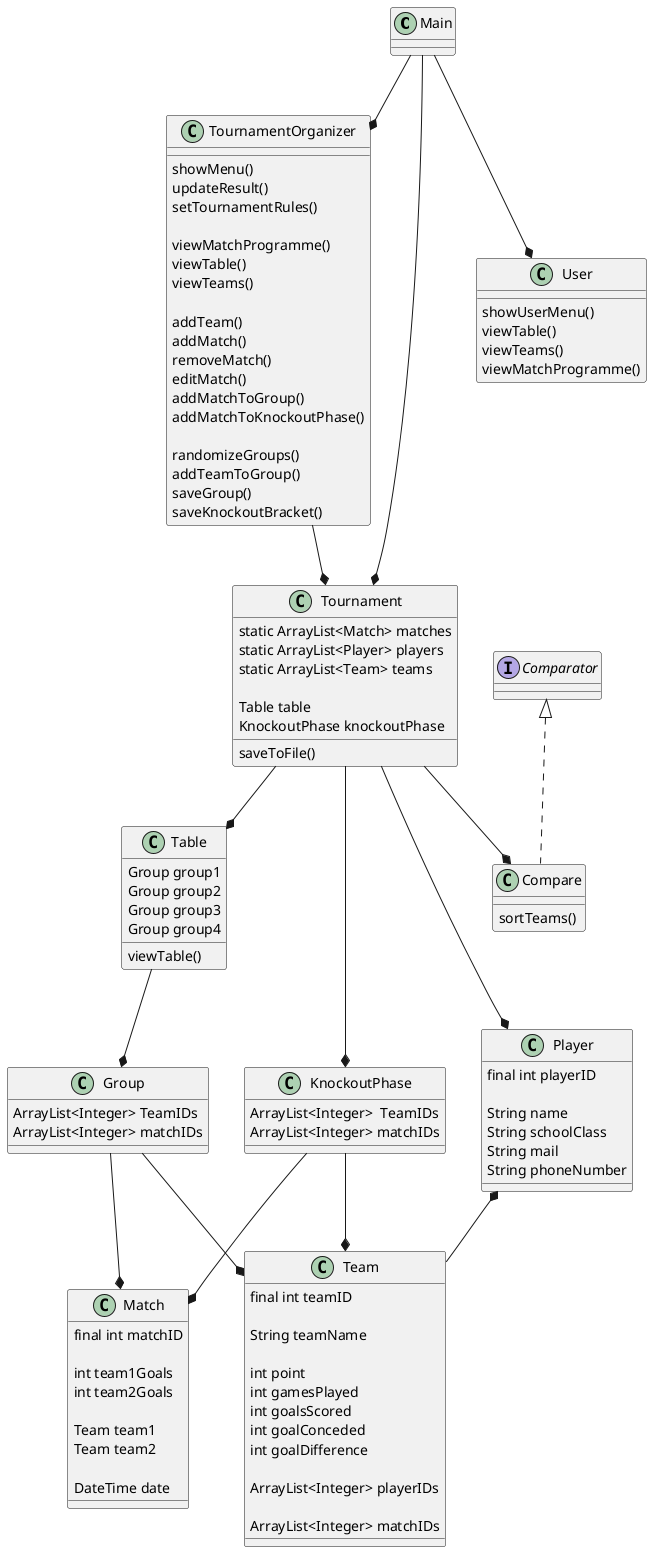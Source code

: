 @startuml
'https://plantuml.com/class-diagram
class Main
 {
 }

class Team {

final int teamID

String teamName

int point
int gamesPlayed
int goalsScored
int goalConceded
int goalDifference

ArrayList<Integer> playerIDs

ArrayList<Integer> matchIDs

}

class Player {

final int playerID

String name
String schoolClass
String mail
String phoneNumber

}

class KnockoutPhase {
ArrayList<Integer>  TeamIDs
ArrayList<Integer> matchIDs

}

class Group {
ArrayList<Integer> TeamIDs
ArrayList<Integer> matchIDs

}

class Table {

Group group1
Group group2
Group group3
Group group4

viewTable()

}

class Match{

final int matchID

int team1Goals
int team2Goals

Team team1
Team team2

DateTime date

}

class TournamentOrganizer {
showMenu()
updateResult()
setTournamentRules()

viewMatchProgramme()
viewTable()
viewTeams()

addTeam()
addMatch()
removeMatch()
editMatch()
addMatchToGroup()
addMatchToKnockoutPhase()

randomizeGroups()
addTeamToGroup()
saveGroup()
saveKnockoutBracket()

}

class Tournament {

static ArrayList<Match> matches
static ArrayList<Player> players
static ArrayList<Team> teams

Table table
KnockoutPhase knockoutPhase

saveToFile()

}

class User {

showUserMenu()
viewTable()
viewTeams()
viewMatchProgramme()

}

class Compare implements Comparator{

sortTeams()

}

Player *-- Team
Group --* Match
Group --* Team
KnockoutPhase --* Match
KnockoutPhase --*Team
Table --* Group
Main --* TournamentOrganizer
Main --* Tournament
Main --* User

'Tournament --* Team
Tournament --* KnockoutPhase
Tournament --* Compare
'Tournament --* Match
Tournament --* Table
Tournament --* Player
TournamentOrganizer --* Tournament
@enduml